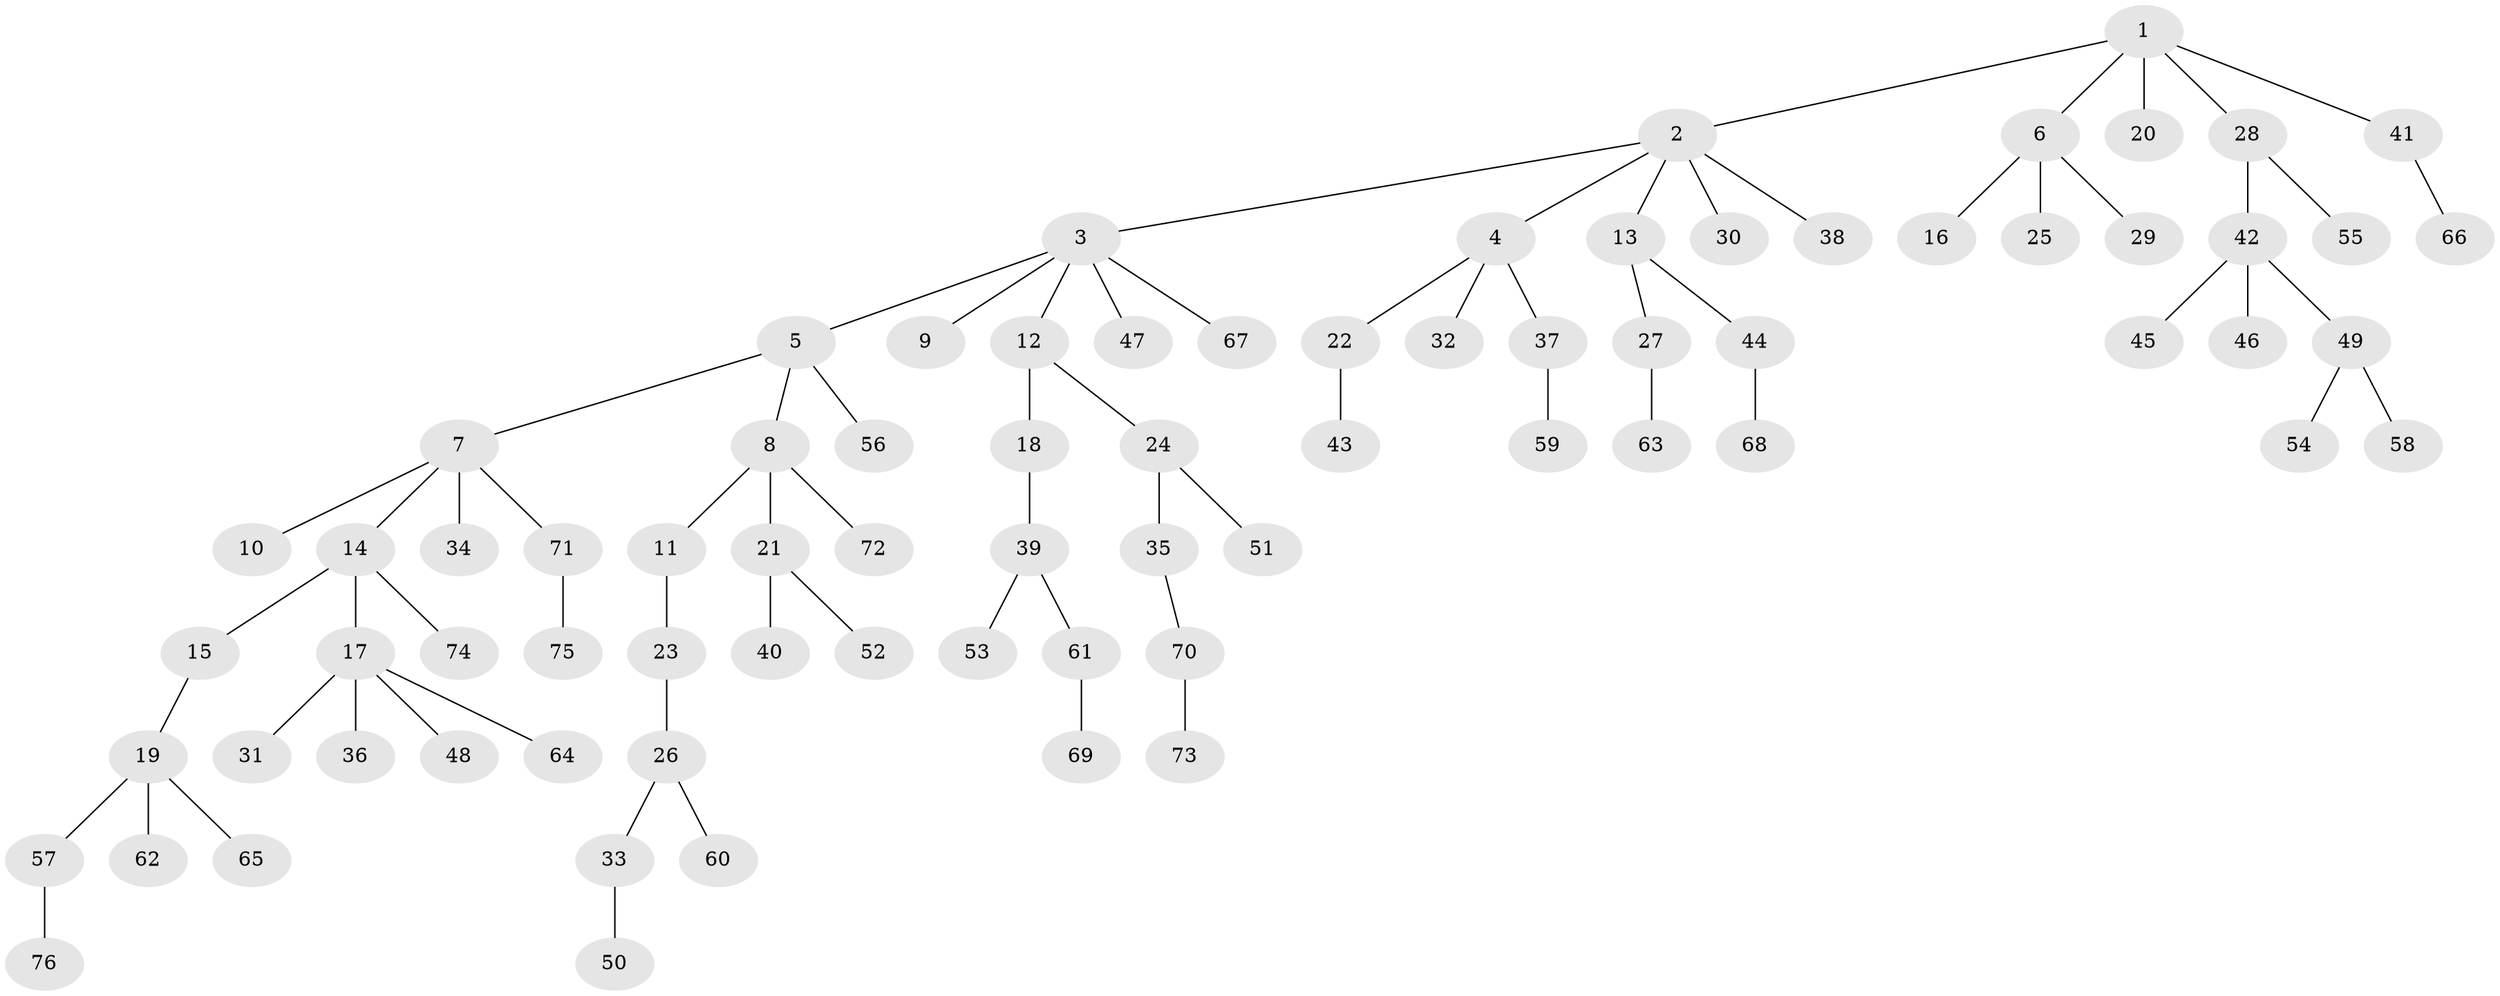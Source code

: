 // coarse degree distribution, {9: 0.0196078431372549, 5: 0.0392156862745098, 3: 0.0784313725490196, 6: 0.0196078431372549, 4: 0.0784313725490196, 1: 0.6078431372549019, 2: 0.1568627450980392}
// Generated by graph-tools (version 1.1) at 2025/52/02/27/25 19:52:11]
// undirected, 76 vertices, 75 edges
graph export_dot {
graph [start="1"]
  node [color=gray90,style=filled];
  1;
  2;
  3;
  4;
  5;
  6;
  7;
  8;
  9;
  10;
  11;
  12;
  13;
  14;
  15;
  16;
  17;
  18;
  19;
  20;
  21;
  22;
  23;
  24;
  25;
  26;
  27;
  28;
  29;
  30;
  31;
  32;
  33;
  34;
  35;
  36;
  37;
  38;
  39;
  40;
  41;
  42;
  43;
  44;
  45;
  46;
  47;
  48;
  49;
  50;
  51;
  52;
  53;
  54;
  55;
  56;
  57;
  58;
  59;
  60;
  61;
  62;
  63;
  64;
  65;
  66;
  67;
  68;
  69;
  70;
  71;
  72;
  73;
  74;
  75;
  76;
  1 -- 2;
  1 -- 6;
  1 -- 20;
  1 -- 28;
  1 -- 41;
  2 -- 3;
  2 -- 4;
  2 -- 13;
  2 -- 30;
  2 -- 38;
  3 -- 5;
  3 -- 9;
  3 -- 12;
  3 -- 47;
  3 -- 67;
  4 -- 22;
  4 -- 32;
  4 -- 37;
  5 -- 7;
  5 -- 8;
  5 -- 56;
  6 -- 16;
  6 -- 25;
  6 -- 29;
  7 -- 10;
  7 -- 14;
  7 -- 34;
  7 -- 71;
  8 -- 11;
  8 -- 21;
  8 -- 72;
  11 -- 23;
  12 -- 18;
  12 -- 24;
  13 -- 27;
  13 -- 44;
  14 -- 15;
  14 -- 17;
  14 -- 74;
  15 -- 19;
  17 -- 31;
  17 -- 36;
  17 -- 48;
  17 -- 64;
  18 -- 39;
  19 -- 57;
  19 -- 62;
  19 -- 65;
  21 -- 40;
  21 -- 52;
  22 -- 43;
  23 -- 26;
  24 -- 35;
  24 -- 51;
  26 -- 33;
  26 -- 60;
  27 -- 63;
  28 -- 42;
  28 -- 55;
  33 -- 50;
  35 -- 70;
  37 -- 59;
  39 -- 53;
  39 -- 61;
  41 -- 66;
  42 -- 45;
  42 -- 46;
  42 -- 49;
  44 -- 68;
  49 -- 54;
  49 -- 58;
  57 -- 76;
  61 -- 69;
  70 -- 73;
  71 -- 75;
}
